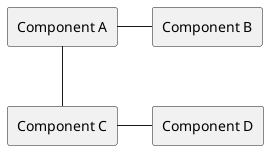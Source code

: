 @startuml
skinparam componentStyle rectangle
skinparam {
  InterfaceFontSize = 9
}

component A as "Component A"
component B as "Component B"
component C as "Component C"
component D as "Component D"

A - B
A -- C
C - D
@enduml